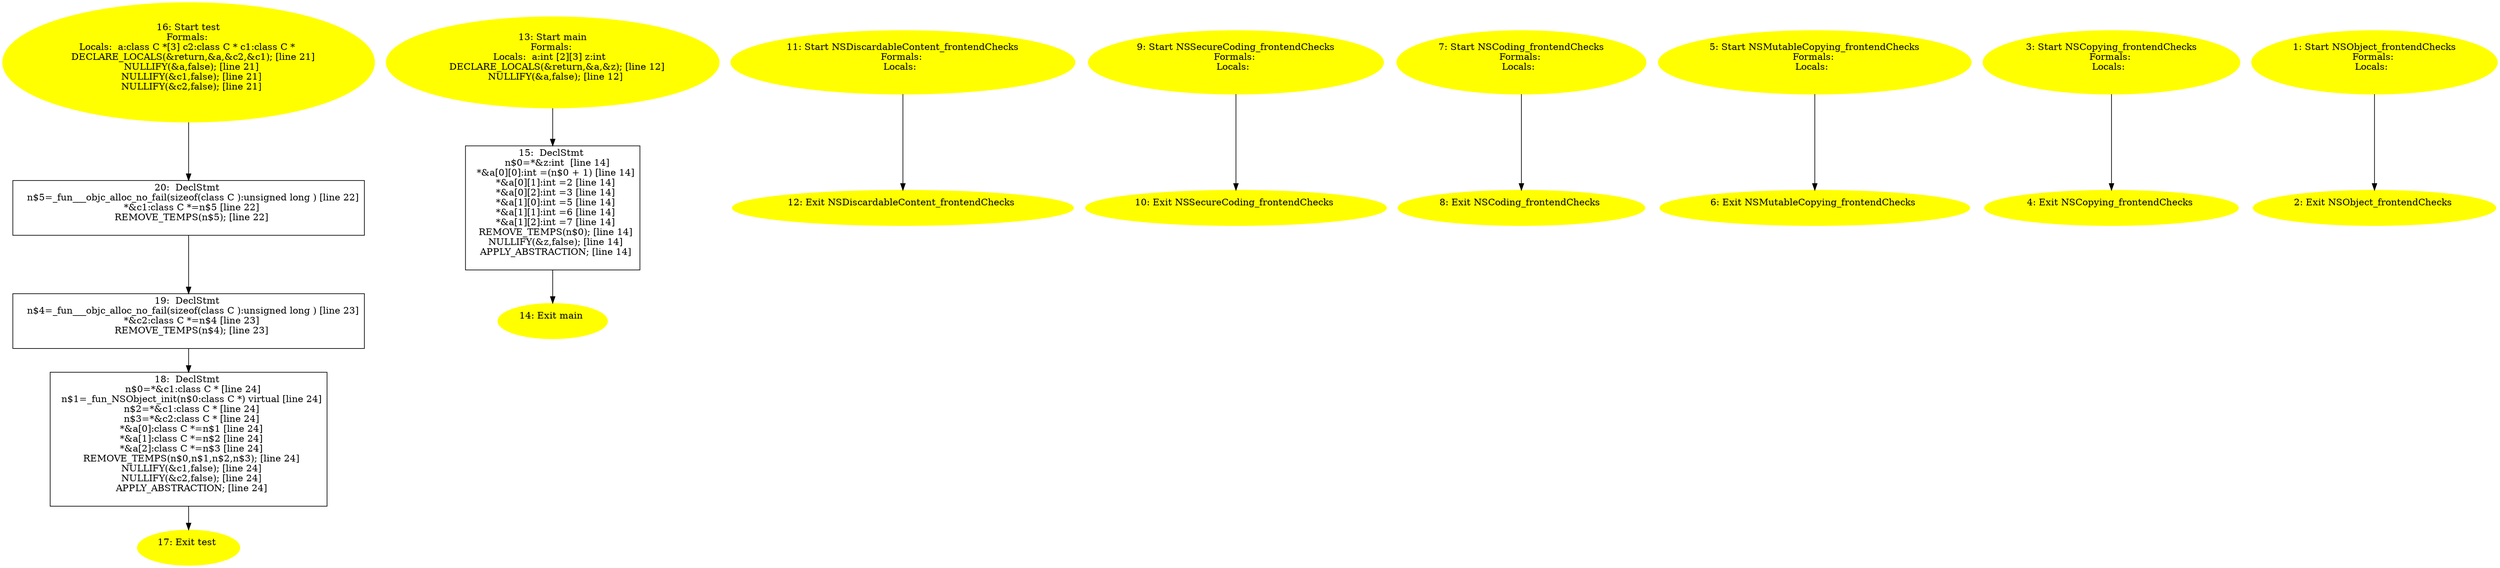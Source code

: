 digraph iCFG {
20 [label="20:  DeclStmt \n   n$5=_fun___objc_alloc_no_fail(sizeof(class C ):unsigned long ) [line 22]\n  *&c1:class C *=n$5 [line 22]\n  REMOVE_TEMPS(n$5); [line 22]\n " shape="box"]
	

	 20 -> 19 ;
19 [label="19:  DeclStmt \n   n$4=_fun___objc_alloc_no_fail(sizeof(class C ):unsigned long ) [line 23]\n  *&c2:class C *=n$4 [line 23]\n  REMOVE_TEMPS(n$4); [line 23]\n " shape="box"]
	

	 19 -> 18 ;
18 [label="18:  DeclStmt \n   n$0=*&c1:class C * [line 24]\n  n$1=_fun_NSObject_init(n$0:class C *) virtual [line 24]\n  n$2=*&c1:class C * [line 24]\n  n$3=*&c2:class C * [line 24]\n  *&a[0]:class C *=n$1 [line 24]\n  *&a[1]:class C *=n$2 [line 24]\n  *&a[2]:class C *=n$3 [line 24]\n  REMOVE_TEMPS(n$0,n$1,n$2,n$3); [line 24]\n  NULLIFY(&c1,false); [line 24]\n  NULLIFY(&c2,false); [line 24]\n  APPLY_ABSTRACTION; [line 24]\n " shape="box"]
	

	 18 -> 17 ;
17 [label="17: Exit test \n  " color=yellow style=filled]
	

16 [label="16: Start test\nFormals: \nLocals:  a:class C *[3] c2:class C * c1:class C * \n   DECLARE_LOCALS(&return,&a,&c2,&c1); [line 21]\n  NULLIFY(&a,false); [line 21]\n  NULLIFY(&c1,false); [line 21]\n  NULLIFY(&c2,false); [line 21]\n " color=yellow style=filled]
	

	 16 -> 20 ;
15 [label="15:  DeclStmt \n   n$0=*&z:int  [line 14]\n  *&a[0][0]:int =(n$0 + 1) [line 14]\n  *&a[0][1]:int =2 [line 14]\n  *&a[0][2]:int =3 [line 14]\n  *&a[1][0]:int =5 [line 14]\n  *&a[1][1]:int =6 [line 14]\n  *&a[1][2]:int =7 [line 14]\n  REMOVE_TEMPS(n$0); [line 14]\n  NULLIFY(&z,false); [line 14]\n  APPLY_ABSTRACTION; [line 14]\n " shape="box"]
	

	 15 -> 14 ;
14 [label="14: Exit main \n  " color=yellow style=filled]
	

13 [label="13: Start main\nFormals: \nLocals:  a:int [2][3] z:int  \n   DECLARE_LOCALS(&return,&a,&z); [line 12]\n  NULLIFY(&a,false); [line 12]\n " color=yellow style=filled]
	

	 13 -> 15 ;
12 [label="12: Exit NSDiscardableContent_frontendChecks \n  " color=yellow style=filled]
	

11 [label="11: Start NSDiscardableContent_frontendChecks\nFormals: \nLocals:  \n  " color=yellow style=filled]
	

	 11 -> 12 ;
10 [label="10: Exit NSSecureCoding_frontendChecks \n  " color=yellow style=filled]
	

9 [label="9: Start NSSecureCoding_frontendChecks\nFormals: \nLocals:  \n  " color=yellow style=filled]
	

	 9 -> 10 ;
8 [label="8: Exit NSCoding_frontendChecks \n  " color=yellow style=filled]
	

7 [label="7: Start NSCoding_frontendChecks\nFormals: \nLocals:  \n  " color=yellow style=filled]
	

	 7 -> 8 ;
6 [label="6: Exit NSMutableCopying_frontendChecks \n  " color=yellow style=filled]
	

5 [label="5: Start NSMutableCopying_frontendChecks\nFormals: \nLocals:  \n  " color=yellow style=filled]
	

	 5 -> 6 ;
4 [label="4: Exit NSCopying_frontendChecks \n  " color=yellow style=filled]
	

3 [label="3: Start NSCopying_frontendChecks\nFormals: \nLocals:  \n  " color=yellow style=filled]
	

	 3 -> 4 ;
2 [label="2: Exit NSObject_frontendChecks \n  " color=yellow style=filled]
	

1 [label="1: Start NSObject_frontendChecks\nFormals: \nLocals:  \n  " color=yellow style=filled]
	

	 1 -> 2 ;
}

